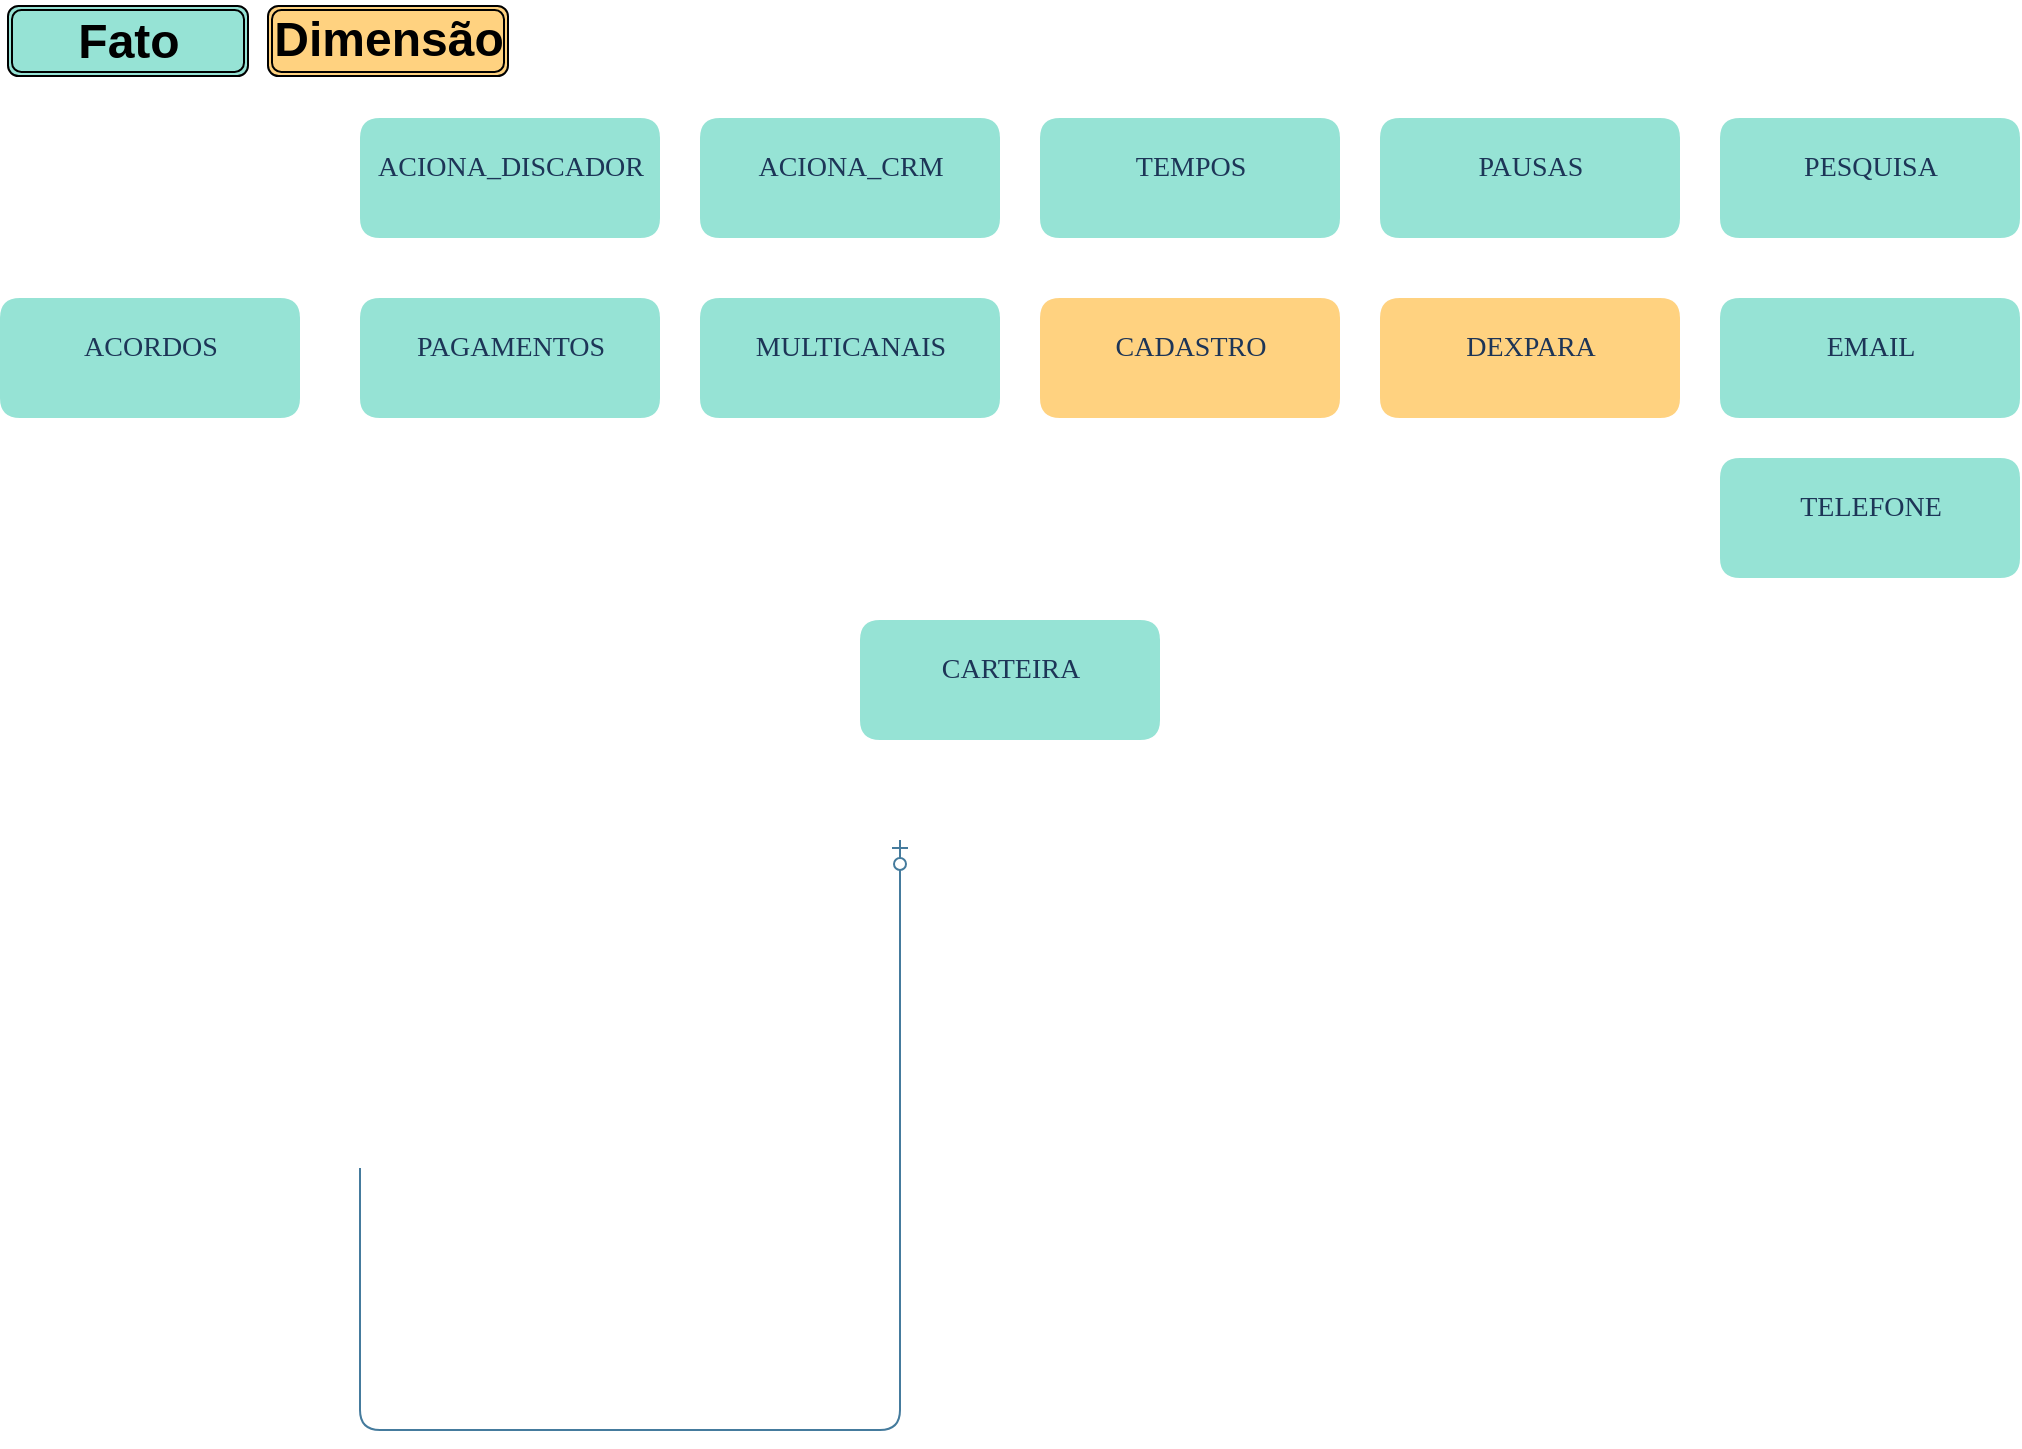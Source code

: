 <mxfile>
    <diagram name="Page-1" id="e56a1550-8fbb-45ad-956c-1786394a9013">
        <mxGraphModel dx="1144" dy="844" grid="1" gridSize="10" guides="1" tooltips="1" connect="1" arrows="1" fold="1" page="1" pageScale="1" pageWidth="1100" pageHeight="850" background="none" math="0" shadow="0">
            <root>
                <mxCell id="0"/>
                <mxCell id="1" parent="0"/>
                <mxCell id="2e49270ec7c68f3f-48" value="CARTEIRA" style="swimlane;fontStyle=0;childLayout=stackLayout;horizontal=1;startSize=50;fillColor=#96E3D5;horizontalStack=0;resizeParent=1;resizeLast=0;collapsible=1;marginBottom=0;swimlaneFillColor=#96E3D5;align=center;rounded=1;shadow=0;comic=0;labelBackgroundColor=none;strokeWidth=1;fontFamily=Verdana;fontSize=14;strokeColor=none;fontColor=#1D3557;arcSize=21;swimlaneLine=0;verticalAlign=middle;html=1;" parent="1" vertex="1">
                    <mxGeometry x="480" y="320" width="150" height="60" as="geometry">
                        <mxRectangle x="180" y="170" width="110" height="90" as="alternateBounds"/>
                    </mxGeometry>
                </mxCell>
                <mxCell id="47" value="" style="edgeStyle=orthogonalEdgeStyle;html=1;endArrow=ERzeroToOne;endFill=1;labelBackgroundColor=none;fontFamily=Verdana;fontSize=14;entryX=0;entryY=0.5;exitX=1;exitY=0.5;rounded=1;strokeColor=#457B9D;fontColor=default;" parent="1" edge="1">
                    <mxGeometry width="100" height="100" relative="1" as="geometry">
                        <mxPoint x="230" y="594" as="sourcePoint"/>
                        <mxPoint x="500" y="430" as="targetPoint"/>
                        <Array as="points">
                            <mxPoint x="230" y="725"/>
                            <mxPoint x="500" y="725"/>
                        </Array>
                    </mxGeometry>
                </mxCell>
                <mxCell id="59" value="ACIONA_DISCADOR" style="swimlane;fontStyle=0;childLayout=stackLayout;horizontal=1;startSize=50;fillColor=#96E3D5;horizontalStack=0;resizeParent=1;resizeLast=0;collapsible=1;marginBottom=0;swimlaneFillColor=#96E3D5;align=center;rounded=1;shadow=0;comic=0;labelBackgroundColor=none;strokeWidth=1;fontFamily=Verdana;fontSize=14;strokeColor=none;fontColor=#1D3557;arcSize=21;swimlaneLine=0;verticalAlign=middle;html=1;" vertex="1" parent="1">
                    <mxGeometry x="230" y="69" width="150" height="60" as="geometry">
                        <mxRectangle x="180" y="170" width="110" height="90" as="alternateBounds"/>
                    </mxGeometry>
                </mxCell>
                <mxCell id="60" value="ACIONA_CRM" style="swimlane;fontStyle=0;childLayout=stackLayout;horizontal=1;startSize=50;fillColor=#96E3D5;horizontalStack=0;resizeParent=1;resizeLast=0;collapsible=1;marginBottom=0;swimlaneFillColor=#96E3D5;align=center;rounded=1;shadow=0;comic=0;labelBackgroundColor=none;strokeWidth=1;fontFamily=Verdana;fontSize=14;strokeColor=none;fontColor=#1D3557;arcSize=21;swimlaneLine=0;verticalAlign=middle;html=1;" vertex="1" parent="1">
                    <mxGeometry x="400" y="69" width="150" height="60" as="geometry">
                        <mxRectangle x="180" y="170" width="110" height="90" as="alternateBounds"/>
                    </mxGeometry>
                </mxCell>
                <mxCell id="61" value="TEMPOS" style="swimlane;fontStyle=0;childLayout=stackLayout;horizontal=1;startSize=50;fillColor=#96E3D5;horizontalStack=0;resizeParent=1;resizeLast=0;collapsible=1;marginBottom=0;swimlaneFillColor=#96E3D5;align=center;rounded=1;shadow=0;comic=0;labelBackgroundColor=none;strokeWidth=1;fontFamily=Verdana;fontSize=14;strokeColor=none;fontColor=#1D3557;arcSize=21;swimlaneLine=0;verticalAlign=middle;html=1;" vertex="1" parent="1">
                    <mxGeometry x="570" y="69" width="150" height="60" as="geometry">
                        <mxRectangle x="180" y="170" width="110" height="90" as="alternateBounds"/>
                    </mxGeometry>
                </mxCell>
                <mxCell id="62" value="PAUSAS" style="swimlane;fontStyle=0;childLayout=stackLayout;horizontal=1;startSize=50;fillColor=#96E3D5;horizontalStack=0;resizeParent=1;resizeLast=0;collapsible=1;marginBottom=0;swimlaneFillColor=#96E3D5;align=center;rounded=1;shadow=0;comic=0;labelBackgroundColor=none;strokeWidth=1;fontFamily=Verdana;fontSize=14;strokeColor=none;fontColor=#1D3557;arcSize=21;swimlaneLine=0;verticalAlign=middle;html=1;" vertex="1" parent="1">
                    <mxGeometry x="740" y="69" width="150" height="60" as="geometry">
                        <mxRectangle x="180" y="170" width="110" height="90" as="alternateBounds"/>
                    </mxGeometry>
                </mxCell>
                <mxCell id="63" value="PESQUISA" style="swimlane;fontStyle=0;childLayout=stackLayout;horizontal=1;startSize=50;fillColor=#96E3D5;horizontalStack=0;resizeParent=1;resizeLast=0;collapsible=1;marginBottom=0;swimlaneFillColor=#96E3D5;align=center;rounded=1;shadow=0;comic=0;labelBackgroundColor=none;strokeWidth=1;fontFamily=Verdana;fontSize=14;strokeColor=none;fontColor=#1D3557;arcSize=21;swimlaneLine=0;verticalAlign=middle;html=1;" vertex="1" parent="1">
                    <mxGeometry x="910" y="69" width="150" height="60" as="geometry">
                        <mxRectangle x="180" y="170" width="110" height="90" as="alternateBounds"/>
                    </mxGeometry>
                </mxCell>
                <mxCell id="65" value="ACORDOS" style="swimlane;fontStyle=0;childLayout=stackLayout;horizontal=1;startSize=50;fillColor=#96E3D5;horizontalStack=0;resizeParent=1;resizeLast=0;collapsible=1;marginBottom=0;swimlaneFillColor=#96E3D5;align=center;rounded=1;shadow=0;comic=0;labelBackgroundColor=none;strokeWidth=1;fontFamily=Verdana;fontSize=14;strokeColor=none;fontColor=#1D3557;arcSize=21;swimlaneLine=0;verticalAlign=middle;html=1;" vertex="1" parent="1">
                    <mxGeometry x="50" y="159" width="150" height="60" as="geometry">
                        <mxRectangle x="180" y="170" width="110" height="90" as="alternateBounds"/>
                    </mxGeometry>
                </mxCell>
                <mxCell id="66" value="PAGAMENTOS" style="swimlane;fontStyle=0;childLayout=stackLayout;horizontal=1;startSize=50;fillColor=#96E3D5;horizontalStack=0;resizeParent=1;resizeLast=0;collapsible=1;marginBottom=0;swimlaneFillColor=#96E3D5;align=center;rounded=1;shadow=0;comic=0;labelBackgroundColor=none;strokeWidth=1;fontFamily=Verdana;fontSize=14;strokeColor=none;fontColor=#1D3557;arcSize=21;swimlaneLine=0;verticalAlign=middle;html=1;" vertex="1" parent="1">
                    <mxGeometry x="230" y="159" width="150" height="60" as="geometry">
                        <mxRectangle x="180" y="170" width="110" height="90" as="alternateBounds"/>
                    </mxGeometry>
                </mxCell>
                <mxCell id="67" value="MULTICANAIS" style="swimlane;fontStyle=0;childLayout=stackLayout;horizontal=1;startSize=50;fillColor=#96E3D5;horizontalStack=0;resizeParent=1;resizeLast=0;collapsible=1;marginBottom=0;swimlaneFillColor=#96E3D5;align=center;rounded=1;shadow=0;comic=0;labelBackgroundColor=none;strokeWidth=1;fontFamily=Verdana;fontSize=14;strokeColor=none;fontColor=#1D3557;arcSize=21;swimlaneLine=0;verticalAlign=middle;html=1;" vertex="1" parent="1">
                    <mxGeometry x="400" y="159" width="150" height="60" as="geometry">
                        <mxRectangle x="180" y="170" width="110" height="90" as="alternateBounds"/>
                    </mxGeometry>
                </mxCell>
                <mxCell id="68" value="CADASTRO" style="swimlane;fontStyle=0;childLayout=stackLayout;horizontal=1;startSize=50;fillColor=#FFD280;horizontalStack=0;resizeParent=1;resizeLast=0;collapsible=1;marginBottom=0;swimlaneFillColor=#FFD280;align=center;rounded=1;shadow=0;comic=0;labelBackgroundColor=none;strokeWidth=1;fontFamily=Verdana;fontSize=14;strokeColor=none;fontColor=#1D3557;arcSize=21;swimlaneLine=0;verticalAlign=middle;html=1;" vertex="1" parent="1">
                    <mxGeometry x="570" y="159" width="150" height="60" as="geometry">
                        <mxRectangle x="180" y="170" width="110" height="90" as="alternateBounds"/>
                    </mxGeometry>
                </mxCell>
                <mxCell id="69" value="DEXPARA" style="swimlane;fontStyle=0;childLayout=stackLayout;horizontal=1;startSize=50;fillColor=#FFD280;horizontalStack=0;resizeParent=1;resizeLast=0;collapsible=1;marginBottom=0;swimlaneFillColor=#FFD280;align=center;rounded=1;shadow=0;comic=0;labelBackgroundColor=none;strokeWidth=1;fontFamily=Verdana;fontSize=14;strokeColor=none;fontColor=#1D3557;arcSize=21;swimlaneLine=0;verticalAlign=middle;html=1;" vertex="1" parent="1">
                    <mxGeometry x="740" y="159" width="150" height="60" as="geometry">
                        <mxRectangle x="180" y="170" width="110" height="90" as="alternateBounds"/>
                    </mxGeometry>
                </mxCell>
                <mxCell id="70" value="EMAIL" style="swimlane;fontStyle=0;childLayout=stackLayout;horizontal=1;startSize=50;fillColor=#96E3D5;horizontalStack=0;resizeParent=1;resizeLast=0;collapsible=1;marginBottom=0;swimlaneFillColor=#96E3D5;align=center;rounded=1;shadow=0;comic=0;labelBackgroundColor=none;strokeWidth=1;fontFamily=Verdana;fontSize=14;strokeColor=none;fontColor=#1D3557;arcSize=21;swimlaneLine=0;verticalAlign=middle;html=1;" vertex="1" parent="1">
                    <mxGeometry x="910" y="159" width="150" height="60" as="geometry">
                        <mxRectangle x="180" y="170" width="110" height="90" as="alternateBounds"/>
                    </mxGeometry>
                </mxCell>
                <mxCell id="71" value="TELEFONE" style="swimlane;fontStyle=0;childLayout=stackLayout;horizontal=1;startSize=50;fillColor=#96E3D5;horizontalStack=0;resizeParent=1;resizeLast=0;collapsible=1;marginBottom=0;swimlaneFillColor=#96E3D5;align=center;rounded=1;shadow=0;comic=0;labelBackgroundColor=none;strokeWidth=1;fontFamily=Verdana;fontSize=14;strokeColor=none;fontColor=#1D3557;arcSize=21;swimlaneLine=0;verticalAlign=middle;html=1;" vertex="1" parent="1">
                    <mxGeometry x="910" y="239" width="150" height="60" as="geometry">
                        <mxRectangle x="180" y="170" width="110" height="90" as="alternateBounds"/>
                    </mxGeometry>
                </mxCell>
                <mxCell id="73" value="" style="shape=ext;double=1;rounded=1;whiteSpace=wrap;html=1;fontColor=default;fillColor=#96E3D5;" vertex="1" parent="1">
                    <mxGeometry x="54" y="13" width="120" height="35" as="geometry"/>
                </mxCell>
                <mxCell id="74" value="&lt;font color=&quot;#000000&quot;&gt;Fato&lt;/font&gt;" style="text;strokeColor=none;fillColor=none;html=1;fontSize=24;fontStyle=1;verticalAlign=middle;align=center;rounded=1;fontColor=default;" vertex="1" parent="1">
                    <mxGeometry x="64" y="11" width="100" height="40" as="geometry"/>
                </mxCell>
                <mxCell id="75" value="" style="shape=ext;double=1;rounded=1;whiteSpace=wrap;html=1;fontColor=default;fillColor=#FFD280;" vertex="1" parent="1">
                    <mxGeometry x="184" y="13" width="120" height="35" as="geometry"/>
                </mxCell>
                <mxCell id="76" value="&lt;font color=&quot;#000000&quot;&gt;Dimensão&lt;/font&gt;" style="text;strokeColor=none;fillColor=none;html=1;fontSize=24;fontStyle=1;verticalAlign=middle;align=center;rounded=1;fontColor=default;" vertex="1" parent="1">
                    <mxGeometry x="194" y="10" width="100" height="40" as="geometry"/>
                </mxCell>
            </root>
        </mxGraphModel>
    </diagram>
</mxfile>